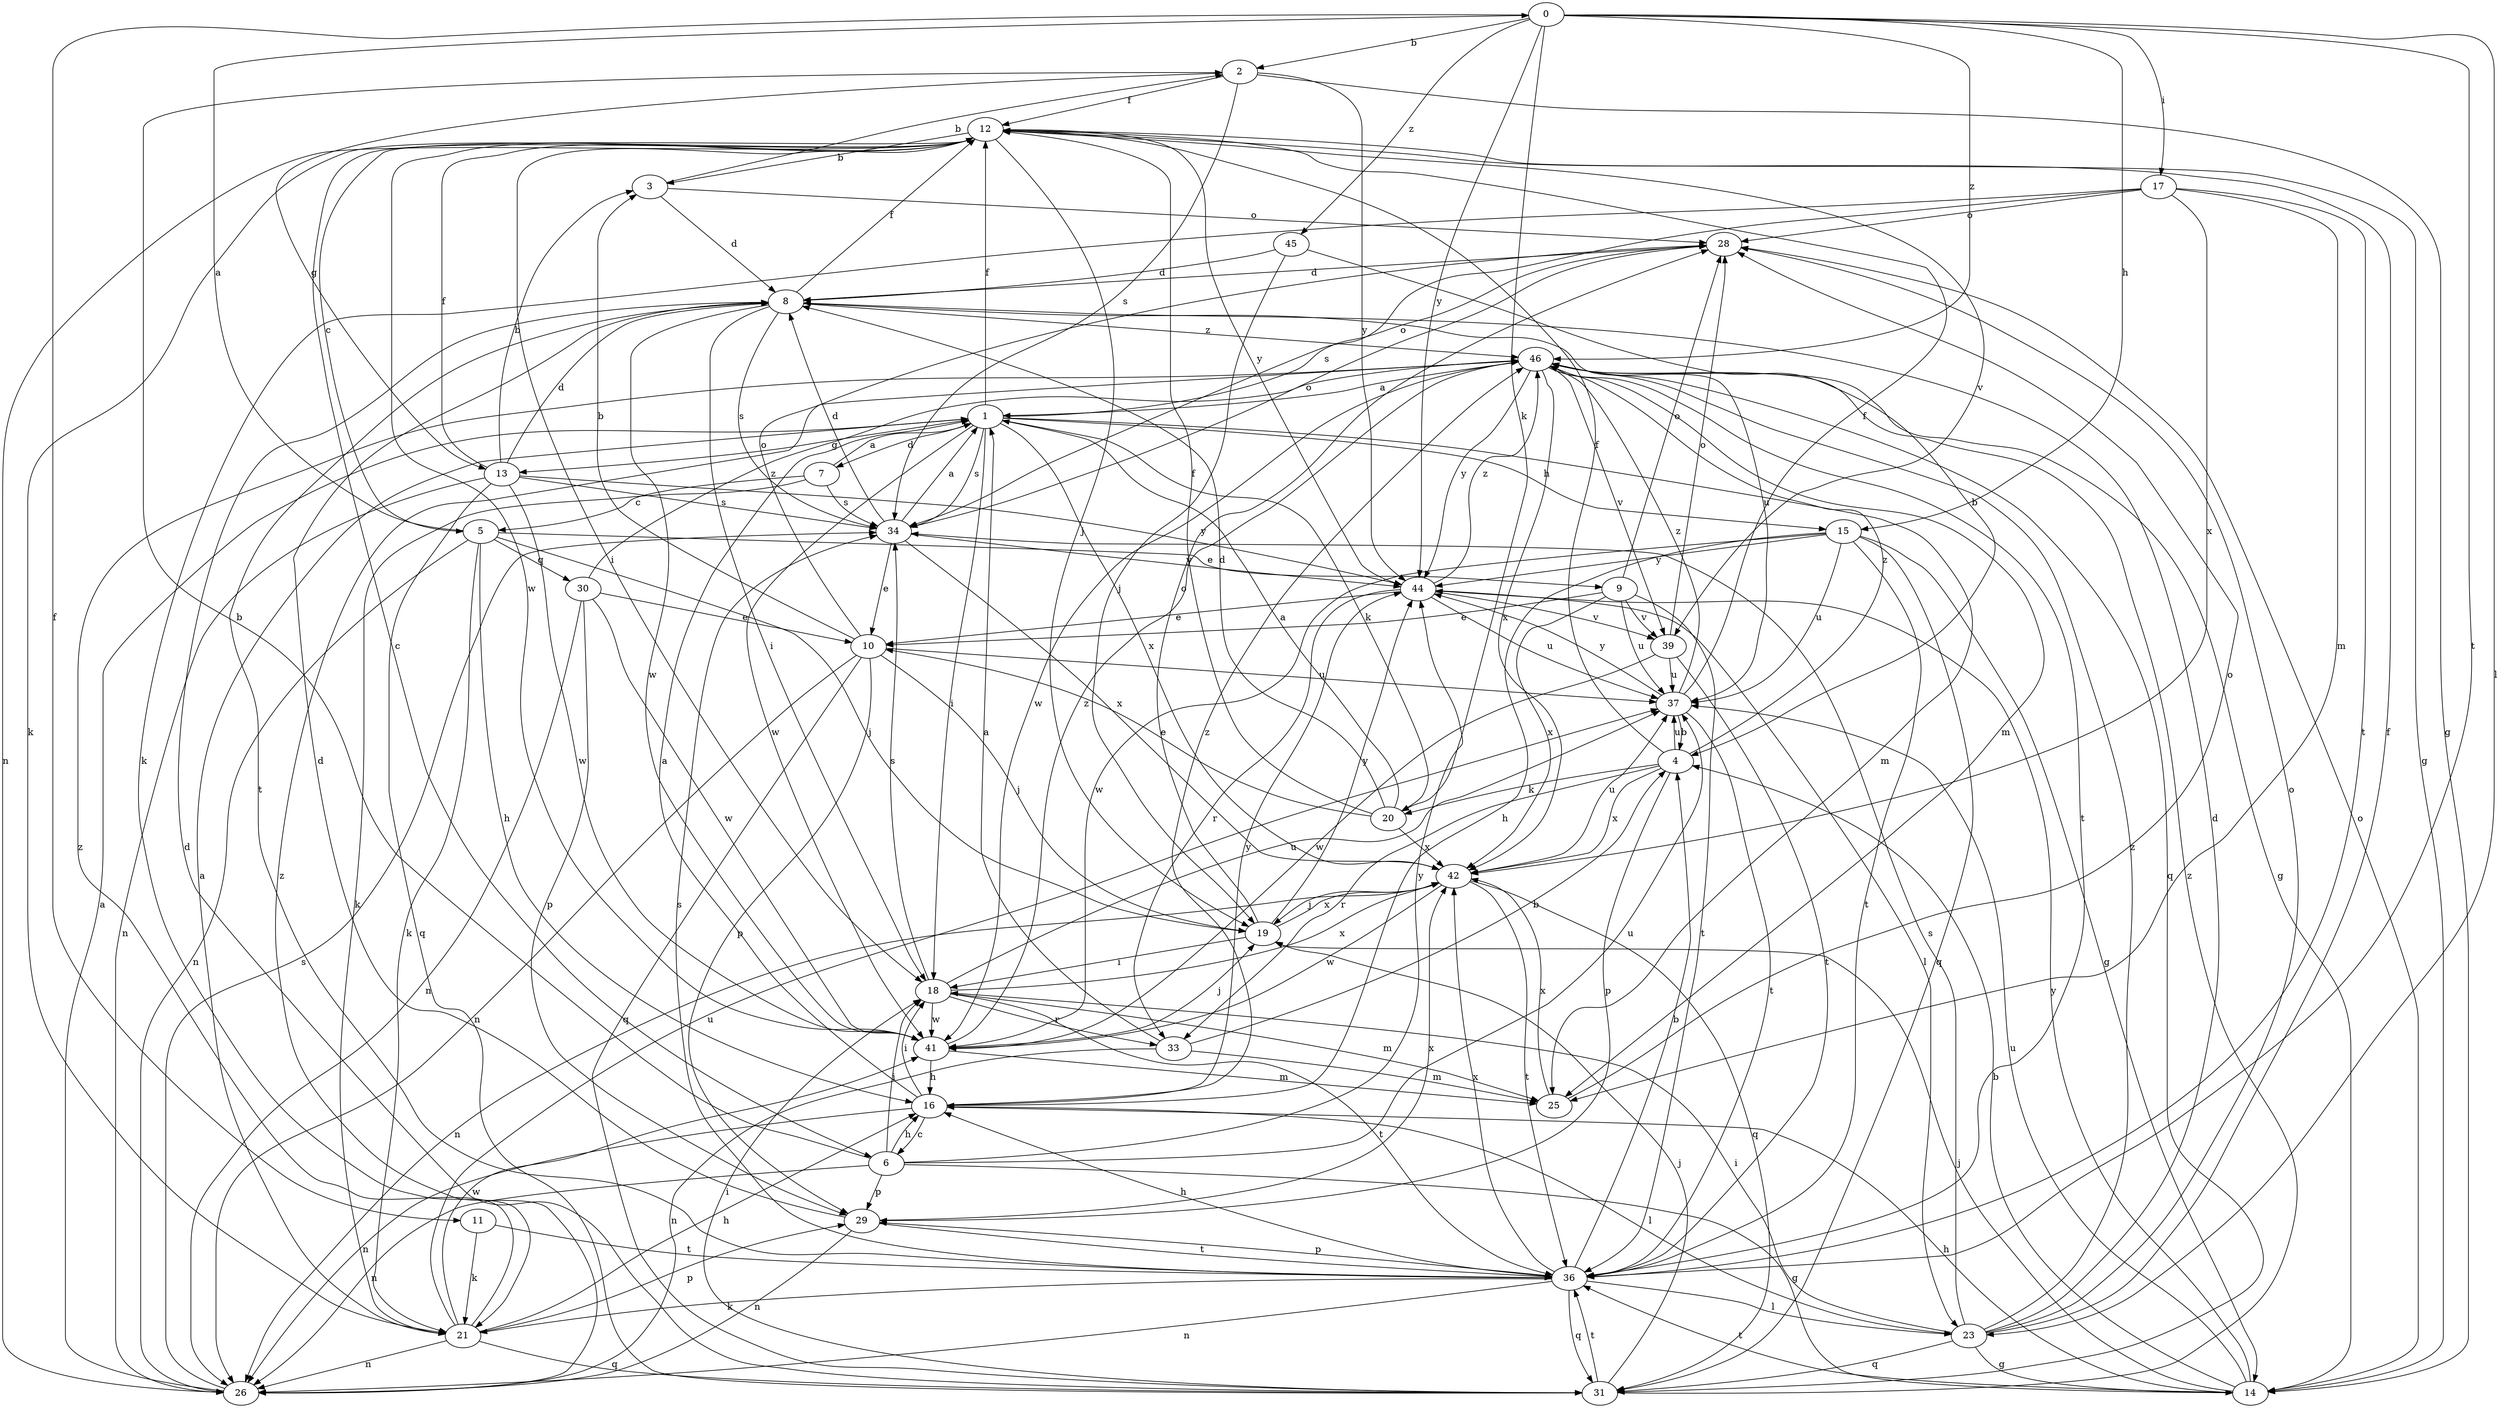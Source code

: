 strict digraph  {
0;
1;
2;
3;
4;
5;
6;
7;
8;
9;
10;
11;
12;
13;
14;
15;
16;
17;
18;
19;
20;
21;
23;
25;
26;
28;
29;
30;
31;
33;
34;
36;
37;
39;
41;
42;
44;
45;
46;
0 -> 2  [label=b];
0 -> 11  [label=f];
0 -> 15  [label=h];
0 -> 17  [label=i];
0 -> 20  [label=k];
0 -> 23  [label=l];
0 -> 36  [label=t];
0 -> 44  [label=y];
0 -> 45  [label=z];
0 -> 46  [label=z];
1 -> 7  [label=d];
1 -> 12  [label=f];
1 -> 13  [label=g];
1 -> 15  [label=h];
1 -> 18  [label=i];
1 -> 20  [label=k];
1 -> 25  [label=m];
1 -> 28  [label=o];
1 -> 34  [label=s];
1 -> 41  [label=w];
1 -> 42  [label=x];
2 -> 12  [label=f];
2 -> 13  [label=g];
2 -> 14  [label=g];
2 -> 34  [label=s];
2 -> 44  [label=y];
3 -> 2  [label=b];
3 -> 8  [label=d];
3 -> 28  [label=o];
4 -> 12  [label=f];
4 -> 20  [label=k];
4 -> 29  [label=p];
4 -> 33  [label=r];
4 -> 37  [label=u];
4 -> 42  [label=x];
4 -> 46  [label=z];
5 -> 0  [label=a];
5 -> 9  [label=e];
5 -> 16  [label=h];
5 -> 19  [label=j];
5 -> 21  [label=k];
5 -> 26  [label=n];
5 -> 30  [label=q];
6 -> 2  [label=b];
6 -> 14  [label=g];
6 -> 16  [label=h];
6 -> 18  [label=i];
6 -> 26  [label=n];
6 -> 29  [label=p];
6 -> 37  [label=u];
6 -> 44  [label=y];
7 -> 1  [label=a];
7 -> 5  [label=c];
7 -> 21  [label=k];
7 -> 34  [label=s];
8 -> 12  [label=f];
8 -> 18  [label=i];
8 -> 34  [label=s];
8 -> 36  [label=t];
8 -> 37  [label=u];
8 -> 41  [label=w];
8 -> 46  [label=z];
9 -> 10  [label=e];
9 -> 28  [label=o];
9 -> 36  [label=t];
9 -> 37  [label=u];
9 -> 39  [label=v];
9 -> 42  [label=x];
10 -> 3  [label=b];
10 -> 19  [label=j];
10 -> 26  [label=n];
10 -> 28  [label=o];
10 -> 29  [label=p];
10 -> 31  [label=q];
10 -> 37  [label=u];
11 -> 21  [label=k];
11 -> 36  [label=t];
12 -> 3  [label=b];
12 -> 5  [label=c];
12 -> 6  [label=c];
12 -> 14  [label=g];
12 -> 18  [label=i];
12 -> 19  [label=j];
12 -> 21  [label=k];
12 -> 26  [label=n];
12 -> 39  [label=v];
12 -> 41  [label=w];
12 -> 44  [label=y];
13 -> 3  [label=b];
13 -> 8  [label=d];
13 -> 12  [label=f];
13 -> 26  [label=n];
13 -> 31  [label=q];
13 -> 34  [label=s];
13 -> 41  [label=w];
13 -> 44  [label=y];
14 -> 4  [label=b];
14 -> 16  [label=h];
14 -> 19  [label=j];
14 -> 28  [label=o];
14 -> 36  [label=t];
14 -> 37  [label=u];
14 -> 44  [label=y];
15 -> 14  [label=g];
15 -> 16  [label=h];
15 -> 31  [label=q];
15 -> 36  [label=t];
15 -> 37  [label=u];
15 -> 41  [label=w];
15 -> 44  [label=y];
16 -> 1  [label=a];
16 -> 6  [label=c];
16 -> 18  [label=i];
16 -> 23  [label=l];
16 -> 26  [label=n];
16 -> 44  [label=y];
16 -> 46  [label=z];
17 -> 21  [label=k];
17 -> 25  [label=m];
17 -> 28  [label=o];
17 -> 34  [label=s];
17 -> 36  [label=t];
17 -> 42  [label=x];
18 -> 25  [label=m];
18 -> 33  [label=r];
18 -> 34  [label=s];
18 -> 36  [label=t];
18 -> 37  [label=u];
18 -> 41  [label=w];
18 -> 42  [label=x];
19 -> 18  [label=i];
19 -> 28  [label=o];
19 -> 42  [label=x];
19 -> 44  [label=y];
20 -> 1  [label=a];
20 -> 8  [label=d];
20 -> 10  [label=e];
20 -> 12  [label=f];
20 -> 42  [label=x];
21 -> 1  [label=a];
21 -> 16  [label=h];
21 -> 26  [label=n];
21 -> 29  [label=p];
21 -> 31  [label=q];
21 -> 37  [label=u];
21 -> 41  [label=w];
21 -> 46  [label=z];
23 -> 8  [label=d];
23 -> 12  [label=f];
23 -> 14  [label=g];
23 -> 18  [label=i];
23 -> 28  [label=o];
23 -> 31  [label=q];
23 -> 34  [label=s];
23 -> 46  [label=z];
25 -> 28  [label=o];
25 -> 42  [label=x];
26 -> 1  [label=a];
26 -> 34  [label=s];
26 -> 46  [label=z];
28 -> 8  [label=d];
29 -> 8  [label=d];
29 -> 26  [label=n];
29 -> 36  [label=t];
29 -> 42  [label=x];
30 -> 10  [label=e];
30 -> 26  [label=n];
30 -> 29  [label=p];
30 -> 41  [label=w];
30 -> 46  [label=z];
31 -> 8  [label=d];
31 -> 18  [label=i];
31 -> 19  [label=j];
31 -> 36  [label=t];
31 -> 46  [label=z];
33 -> 1  [label=a];
33 -> 4  [label=b];
33 -> 25  [label=m];
33 -> 26  [label=n];
34 -> 1  [label=a];
34 -> 8  [label=d];
34 -> 10  [label=e];
34 -> 28  [label=o];
34 -> 42  [label=x];
34 -> 44  [label=y];
36 -> 4  [label=b];
36 -> 16  [label=h];
36 -> 21  [label=k];
36 -> 23  [label=l];
36 -> 26  [label=n];
36 -> 29  [label=p];
36 -> 31  [label=q];
36 -> 34  [label=s];
36 -> 42  [label=x];
37 -> 4  [label=b];
37 -> 12  [label=f];
37 -> 36  [label=t];
37 -> 44  [label=y];
37 -> 46  [label=z];
39 -> 28  [label=o];
39 -> 36  [label=t];
39 -> 37  [label=u];
39 -> 41  [label=w];
41 -> 16  [label=h];
41 -> 19  [label=j];
41 -> 25  [label=m];
41 -> 46  [label=z];
42 -> 19  [label=j];
42 -> 26  [label=n];
42 -> 31  [label=q];
42 -> 36  [label=t];
42 -> 37  [label=u];
42 -> 41  [label=w];
44 -> 10  [label=e];
44 -> 23  [label=l];
44 -> 33  [label=r];
44 -> 37  [label=u];
44 -> 39  [label=v];
44 -> 46  [label=z];
45 -> 4  [label=b];
45 -> 8  [label=d];
45 -> 19  [label=j];
46 -> 1  [label=a];
46 -> 14  [label=g];
46 -> 25  [label=m];
46 -> 31  [label=q];
46 -> 36  [label=t];
46 -> 39  [label=v];
46 -> 41  [label=w];
46 -> 42  [label=x];
46 -> 44  [label=y];
}
